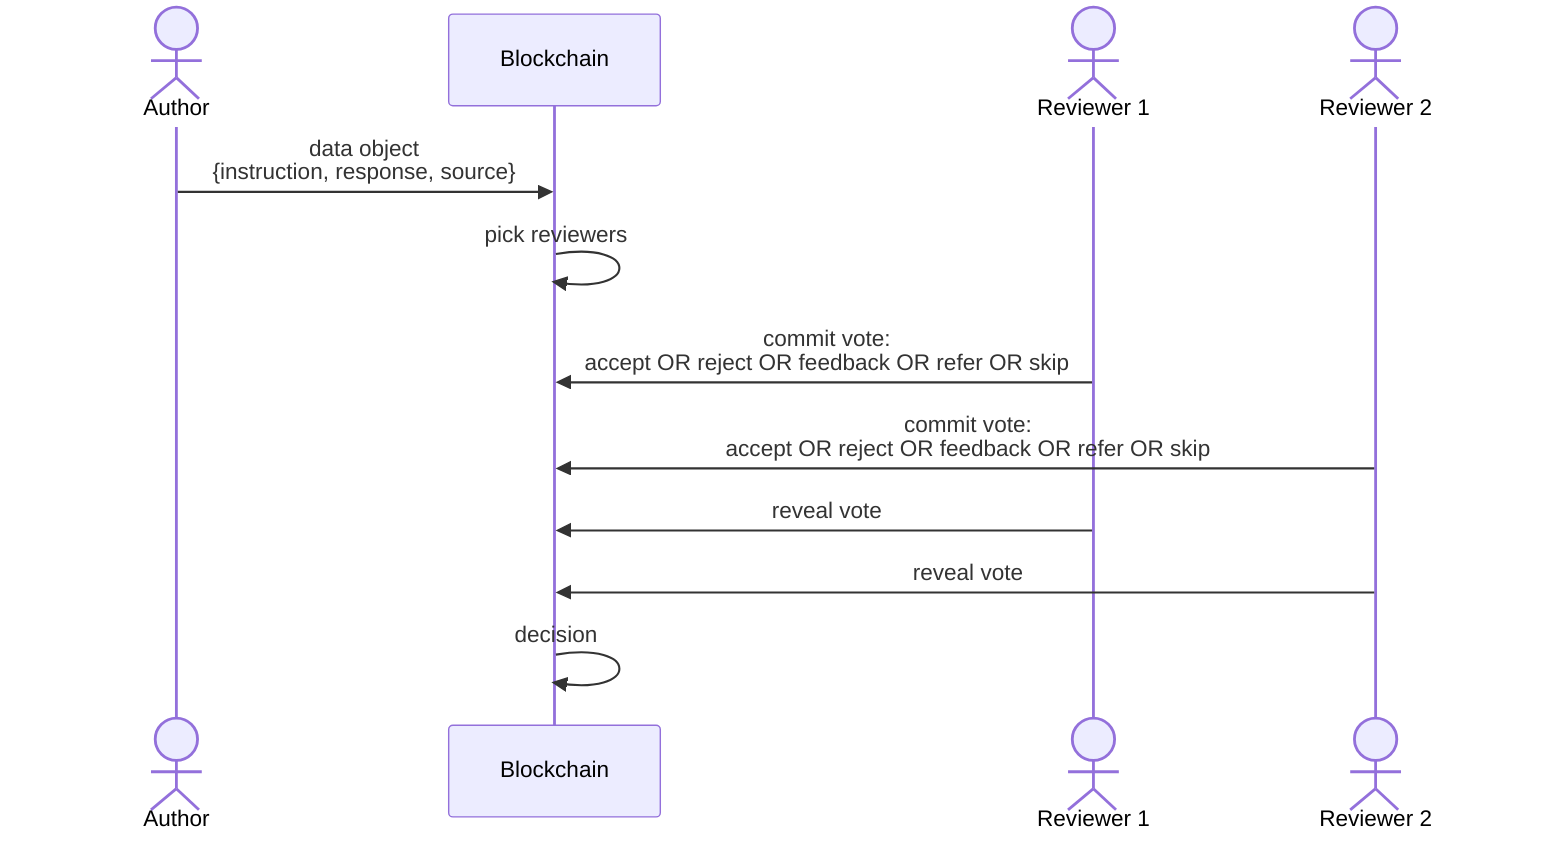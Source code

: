 sequenceDiagram
  actor a as Author
  participant b as Blockchain
  actor r1 as Reviewer 1
  actor r2 as Reviewer 2
  a ->> b: data object<br/>{instruction, response, source}
  b ->> b: pick reviewers
  r1 ->> b: commit vote:<br/>accept OR reject OR feedback OR refer OR skip
  r2 ->> b: commit vote:<br/>accept OR reject OR feedback OR refer OR skip
  r1 ->> b: reveal vote
  r2 ->> b: reveal vote
  b ->> b: decision